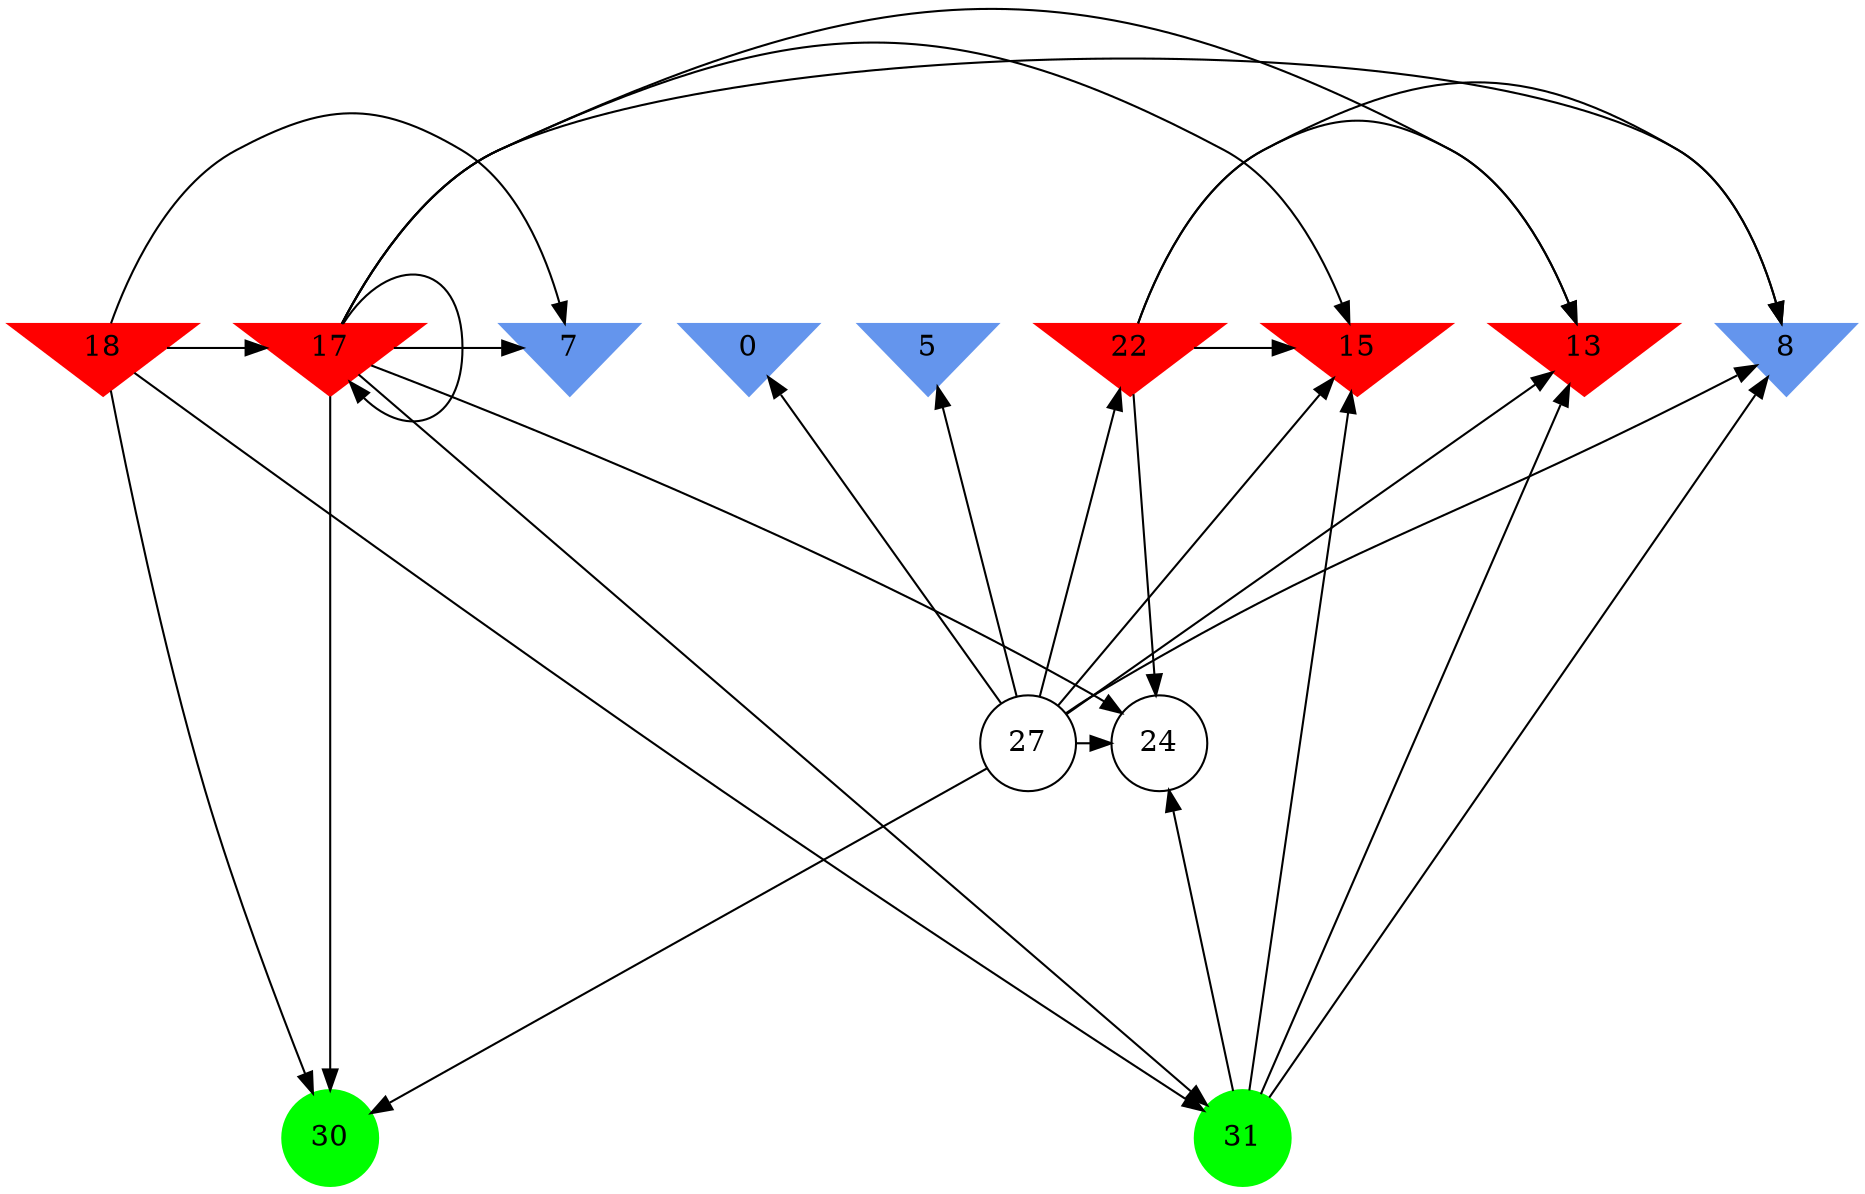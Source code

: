digraph brain {
	ranksep=2.0;
	0 [shape=invtriangle,style=filled,color=cornflowerblue];
	5 [shape=invtriangle,style=filled,color=cornflowerblue];
	7 [shape=invtriangle,style=filled,color=cornflowerblue];
	8 [shape=invtriangle,style=filled,color=cornflowerblue];
	13 [shape=invtriangle,style=filled,color=red];
	15 [shape=invtriangle,style=filled,color=red];
	17 [shape=invtriangle,style=filled,color=red];
	18 [shape=invtriangle,style=filled,color=red];
	22 [shape=invtriangle,style=filled,color=red];
	24 [shape=circle,color=black];
	27 [shape=circle,color=black];
	30 [shape=circle,style=filled,color=green];
	31 [shape=circle,style=filled,color=green];
	18	->	7;
	18	->	17;
	18	->	30;
	18	->	31;
	17	->	7;
	17	->	17;
	17	->	30;
	17	->	31;
	27	->	30;
	27	->	22;
	27	->	5;
	27	->	0;
	22	->	15;
	22	->	24;
	22	->	8;
	22	->	13;
	17	->	15;
	17	->	24;
	17	->	8;
	17	->	13;
	31	->	15;
	31	->	24;
	31	->	8;
	31	->	13;
	27	->	15;
	27	->	24;
	27	->	8;
	27	->	13;
	{ rank=same; 0; 5; 7; 8; 13; 15; 17; 18; 22; }
	{ rank=same; 24; 27; }
	{ rank=same; 30; 31; }
}
